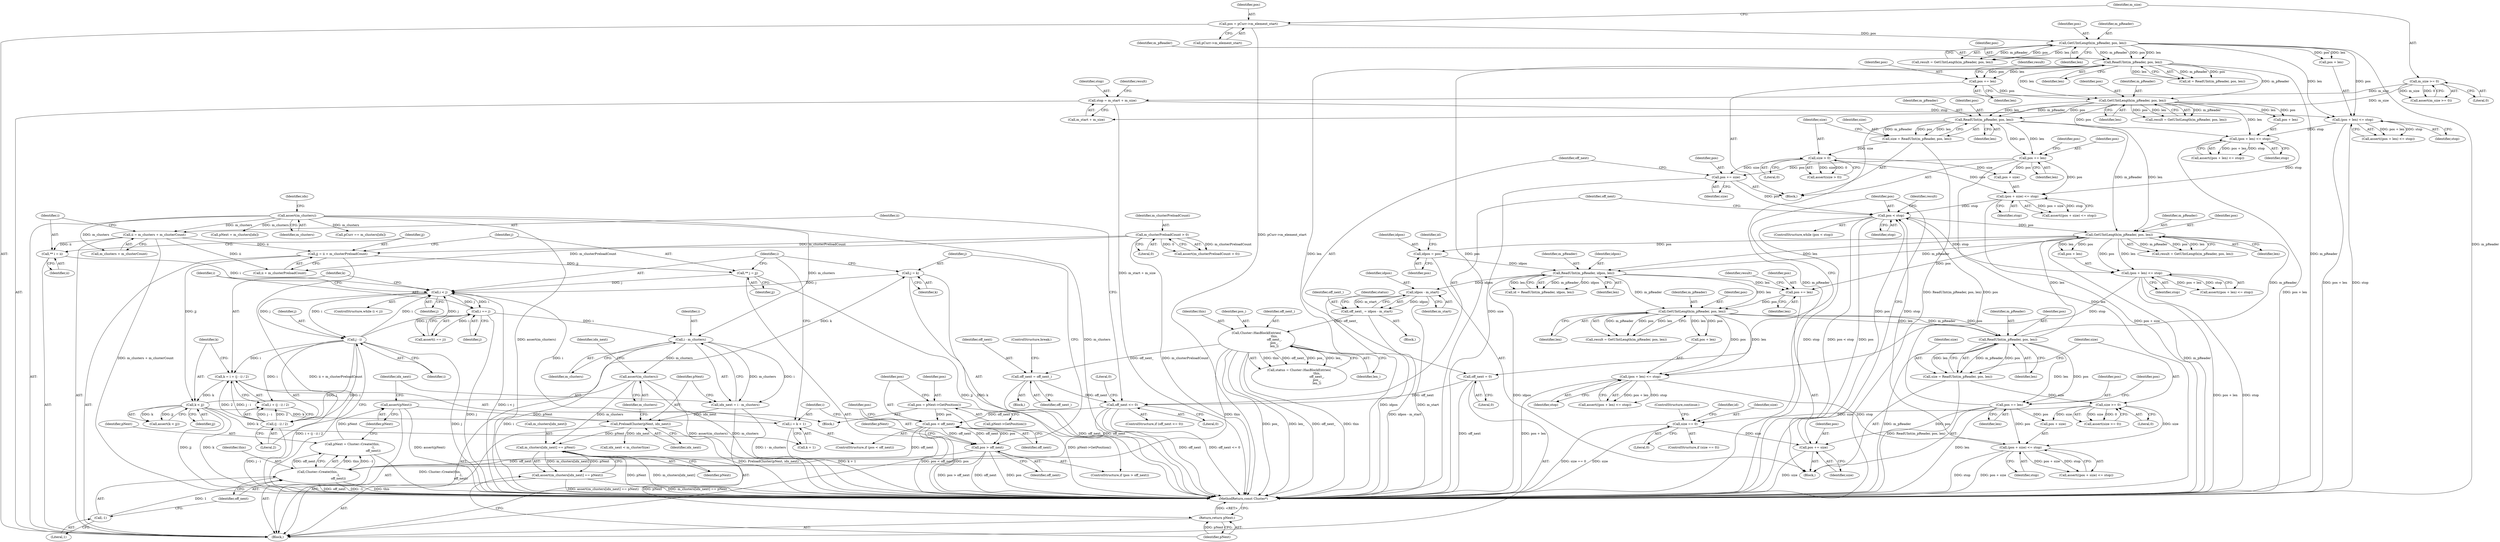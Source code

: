 digraph "1_Android_04839626ed859623901ebd3a5fd483982186b59d_109@array" {
"1000531" [label="(Call,m_clusters[idx_next] == pNext)"];
"1000524" [label="(Call,assert(m_clusters))"];
"1000518" [label="(Call,i - m_clusters)"];
"1000503" [label="(Call,i == j)"];
"1000450" [label="(Call,i < j)"];
"1000437" [label="(Call,** i = ii)"];
"1000431" [label="(Call,ii = m_clusters + m_clusterCount)"];
"1000135" [label="(Call,assert(m_clusters))"];
"1000486" [label="(Call,i = k + 1)"];
"1000464" [label="(Call,k < jj)"];
"1000454" [label="(Call,k = i + (j - i) / 2)"];
"1000459" [label="(Call,j - i)"];
"1000458" [label="(Call,(j - i) / 2)"];
"1000440" [label="(Call,jj = ii + m_clusterPreloadCount)"];
"1000193" [label="(Call,m_clusterPreloadCount > 0)"];
"1000496" [label="(Call,j = k)"];
"1000446" [label="(Call,** j = jj)"];
"1000521" [label="(Call,PreloadCluster(pNext, idx_next))"];
"1000513" [label="(Call,assert(pNext))"];
"1000506" [label="(Call,pNext = Cluster::Create(this,\n                                          -1,\n                                          off_next))"];
"1000508" [label="(Call,Cluster::Create(this,\n                                          -1,\n                                          off_next))"];
"1000404" [label="(Call,Cluster::HasBlockEntries(\n                                    this,\n                                    off_next_,\n                                    pos_,\n                                    len_))"];
"1000394" [label="(Call,off_next_ = idpos - m_start)"];
"1000396" [label="(Call,idpos - m_start)"];
"1000336" [label="(Call,ReadUInt(m_pReader, idpos, len))"];
"1000309" [label="(Call,GetUIntLength(m_pReader, pos, len))"];
"1000366" [label="(Call,ReadUInt(m_pReader, pos, len))"];
"1000349" [label="(Call,GetUIntLength(m_pReader, pos, len))"];
"1000344" [label="(Call,pos += len)"];
"1000276" [label="(Call,ReadUInt(m_pReader, pos, len))"];
"1000259" [label="(Call,GetUIntLength(m_pReader, pos, len))"];
"1000240" [label="(Call,ReadUInt(m_pReader, pos, len))"];
"1000217" [label="(Call,GetUIntLength(m_pReader, pos, len))"];
"1000197" [label="(Call,pos = pCurr->m_element_start)"];
"1000254" [label="(Call,pos += len)"];
"1000301" [label="(Call,pos < stop)"];
"1000293" [label="(Call,pos += size)"];
"1000281" [label="(Call,size > 0)"];
"1000274" [label="(Call,size = ReadUInt(m_pReader, pos, len))"];
"1000284" [label="(Call,pos += len)"];
"1000422" [label="(Call,pos += size)"];
"1000384" [label="(Call,size == 0)"];
"1000371" [label="(Call,size >= 0)"];
"1000364" [label="(Call,size = ReadUInt(m_pReader, pos, len))"];
"1000374" [label="(Call,pos += len)"];
"1000288" [label="(Call,(pos + size) <= stop)"];
"1000268" [label="(Call,(pos + len) <= stop)"];
"1000226" [label="(Call,(pos + len) <= stop)"];
"1000207" [label="(Call,stop = m_start + m_size)"];
"1000203" [label="(Call,m_size >= 0)"];
"1000378" [label="(Call,(pos + size) <= stop)"];
"1000358" [label="(Call,(pos + len) <= stop)"];
"1000318" [label="(Call,(pos + len) <= stop)"];
"1000330" [label="(Call,idpos = pos)"];
"1000510" [label="(Call,-1)"];
"1000426" [label="(Call,off_next <= 0)"];
"1000297" [label="(Call,off_next = 0)"];
"1000418" [label="(Call,off_next = off_next_)"];
"1000493" [label="(Call,pos > off_next)"];
"1000483" [label="(Call,pos < off_next)"];
"1000479" [label="(Call,pos = pNext->GetPosition())"];
"1000516" [label="(Call,idx_next = i - m_clusters)"];
"1000530" [label="(Call,assert(m_clusters[idx_next] == pNext))"];
"1000536" [label="(Return,return pNext;)"];
"1000136" [label="(Identifier,m_clusters)"];
"1000408" [label="(Identifier,len_)"];
"1000288" [label="(Call,(pos + size) <= stop)"];
"1000498" [label="(Identifier,k)"];
"1000422" [label="(Call,pos += size)"];
"1000242" [label="(Identifier,pos)"];
"1000455" [label="(Identifier,k)"];
"1000171" [label="(Call,pNext = m_clusters[idx])"];
"1000520" [label="(Identifier,m_clusters)"];
"1000226" [label="(Call,(pos + len) <= stop)"];
"1000339" [label="(Identifier,len)"];
"1000322" [label="(Identifier,stop)"];
"1000450" [label="(Call,i < j)"];
"1000362" [label="(Identifier,stop)"];
"1000241" [label="(Identifier,m_pReader)"];
"1000479" [label="(Call,pos = pNext->GetPosition())"];
"1000426" [label="(Call,off_next <= 0)"];
"1000319" [label="(Call,pos + len)"];
"1000262" [label="(Identifier,len)"];
"1000504" [label="(Identifier,i)"];
"1000383" [label="(ControlStructure,if (size == 0))"];
"1000257" [label="(Call,result = GetUIntLength(m_pReader, pos, len))"];
"1000507" [label="(Identifier,pNext)"];
"1000402" [label="(Call,status = Cluster::HasBlockEntries(\n                                    this,\n                                    off_next_,\n                                    pos_,\n                                    len_))"];
"1000392" [label="(Block,)"];
"1000398" [label="(Identifier,m_start)"];
"1000243" [label="(Identifier,len)"];
"1000449" [label="(ControlStructure,while (i < j))"];
"1000298" [label="(Identifier,off_next)"];
"1000290" [label="(Identifier,pos)"];
"1000439" [label="(Identifier,ii)"];
"1000512" [label="(Identifier,off_next)"];
"1000367" [label="(Identifier,m_pReader)"];
"1000269" [label="(Call,pos + len)"];
"1000318" [label="(Call,(pos + len) <= stop)"];
"1000488" [label="(Call,k + 1)"];
"1000215" [label="(Call,result = GetUIntLength(m_pReader, pos, len))"];
"1000336" [label="(Call,ReadUInt(m_pReader, idpos, len))"];
"1000307" [label="(Call,result = GetUIntLength(m_pReader, pos, len))"];
"1000219" [label="(Identifier,pos)"];
"1000462" [label="(Literal,2)"];
"1000282" [label="(Identifier,size)"];
"1000451" [label="(Identifier,i)"];
"1000157" [label="(Call,pCurr == m_clusters[idx])"];
"1000517" [label="(Identifier,idx_next)"];
"1000511" [label="(Literal,1)"];
"1000220" [label="(Identifier,len)"];
"1000379" [label="(Call,pos + size)"];
"1000285" [label="(Identifier,pos)"];
"1000496" [label="(Call,j = k)"];
"1000376" [label="(Identifier,len)"];
"1000406" [label="(Identifier,off_next_)"];
"1000452" [label="(Identifier,j)"];
"1000464" [label="(Call,k < jj)"];
"1000493" [label="(Call,pos > off_next)"];
"1000352" [label="(Identifier,len)"];
"1000442" [label="(Call,ii + m_clusterPreloadCount)"];
"1000510" [label="(Call,-1)"];
"1000284" [label="(Call,pos += len)"];
"1000212" [label="(Block,)"];
"1000384" [label="(Call,size == 0)"];
"1000302" [label="(Identifier,pos)"];
"1000195" [label="(Literal,0)"];
"1000497" [label="(Identifier,j)"];
"1000274" [label="(Call,size = ReadUInt(m_pReader, pos, len))"];
"1000309" [label="(Call,GetUIntLength(m_pReader, pos, len))"];
"1000385" [label="(Identifier,size)"];
"1000216" [label="(Identifier,result)"];
"1000299" [label="(Literal,0)"];
"1000537" [label="(Identifier,pNext)"];
"1000365" [label="(Identifier,size)"];
"1000448" [label="(Identifier,jj)"];
"1000279" [label="(Identifier,len)"];
"1000514" [label="(Identifier,pNext)"];
"1000405" [label="(Identifier,this)"];
"1000506" [label="(Call,pNext = Cluster::Create(this,\n                                          -1,\n                                          off_next))"];
"1000368" [label="(Identifier,pos)"];
"1000494" [label="(Identifier,pos)"];
"1000283" [label="(Literal,0)"];
"1000438" [label="(Identifier,i)"];
"1000509" [label="(Identifier,this)"];
"1000227" [label="(Call,pos + len)"];
"1000377" [label="(Call,assert((pos + size) <= stop))"];
"1000404" [label="(Call,Cluster::HasBlockEntries(\n                                    this,\n                                    off_next_,\n                                    pos_,\n                                    len_))"];
"1000255" [label="(Identifier,pos)"];
"1000531" [label="(Call,m_clusters[idx_next] == pNext)"];
"1000387" [label="(ControlStructure,continue;)"];
"1000127" [label="(Block,)"];
"1000492" [label="(ControlStructure,if (pos > off_next))"];
"1000407" [label="(Identifier,pos_)"];
"1000375" [label="(Identifier,pos)"];
"1000369" [label="(Identifier,len)"];
"1000524" [label="(Call,assert(m_clusters))"];
"1000525" [label="(Identifier,m_clusters)"];
"1000501" [label="(Identifier,pNext)"];
"1000350" [label="(Identifier,m_pReader)"];
"1000459" [label="(Call,j - i)"];
"1000192" [label="(Call,assert(m_clusterPreloadCount > 0))"];
"1000532" [label="(Call,m_clusters[idx_next])"];
"1000373" [label="(Literal,0)"];
"1000481" [label="(Call,pNext->GetPosition())"];
"1000432" [label="(Identifier,ii)"];
"1000139" [label="(Identifier,idx)"];
"1000521" [label="(Call,PreloadCluster(pNext, idx_next))"];
"1000346" [label="(Identifier,len)"];
"1000308" [label="(Identifier,result)"];
"1000276" [label="(Call,ReadUInt(m_pReader, pos, len))"];
"1000261" [label="(Identifier,pos)"];
"1000202" [label="(Call,assert(m_size >= 0))"];
"1000295" [label="(Identifier,size)"];
"1000209" [label="(Call,m_start + m_size)"];
"1000218" [label="(Identifier,m_pReader)"];
"1000513" [label="(Call,assert(pNext))"];
"1000301" [label="(Call,pos < stop)"];
"1000418" [label="(Call,off_next = off_next_)"];
"1000487" [label="(Identifier,i)"];
"1000345" [label="(Identifier,pos)"];
"1000503" [label="(Call,i == j)"];
"1000335" [label="(Identifier,id)"];
"1000225" [label="(Call,assert((pos + len) <= stop))"];
"1000425" [label="(ControlStructure,if (off_next <= 0))"];
"1000394" [label="(Call,off_next_ = idpos - m_start)"];
"1000358" [label="(Call,(pos + len) <= stop)"];
"1000372" [label="(Identifier,size)"];
"1000518" [label="(Call,i - m_clusters)"];
"1000304" [label="(Block,)"];
"1000536" [label="(Return,return pNext;)"];
"1000338" [label="(Identifier,idpos)"];
"1000382" [label="(Identifier,stop)"];
"1000380" [label="(Identifier,pos)"];
"1000281" [label="(Call,size > 0)"];
"1000278" [label="(Identifier,pos)"];
"1000259" [label="(Call,GetUIntLength(m_pReader, pos, len))"];
"1000332" [label="(Identifier,pos)"];
"1000456" [label="(Call,i + (j - i) / 2)"];
"1000483" [label="(Call,pos < off_next)"];
"1000420" [label="(Identifier,off_next_)"];
"1000286" [label="(Identifier,len)"];
"1000417" [label="(Block,)"];
"1000486" [label="(Call,i = k + 1)"];
"1000427" [label="(Identifier,off_next)"];
"1000447" [label="(Identifier,j)"];
"1000198" [label="(Identifier,pos)"];
"1000311" [label="(Identifier,pos)"];
"1000421" [label="(ControlStructure,break;)"];
"1000419" [label="(Identifier,off_next)"];
"1000519" [label="(Identifier,i)"];
"1000258" [label="(Identifier,result)"];
"1000485" [label="(Identifier,off_next)"];
"1000522" [label="(Identifier,pNext)"];
"1000502" [label="(Call,assert(i == j))"];
"1000538" [label="(MethodReturn,const Cluster*)"];
"1000482" [label="(ControlStructure,if (pos < off_next))"];
"1000378" [label="(Call,(pos + size) <= stop)"];
"1000454" [label="(Call,k = i + (j - i) / 2)"];
"1000516" [label="(Call,idx_next = i - m_clusters)"];
"1000395" [label="(Identifier,off_next_)"];
"1000528" [label="(Identifier,idx_next)"];
"1000530" [label="(Call,assert(m_clusters[idx_next] == pNext))"];
"1000207" [label="(Call,stop = m_start + m_size)"];
"1000260" [label="(Identifier,m_pReader)"];
"1000197" [label="(Call,pos = pCurr->m_element_start)"];
"1000460" [label="(Identifier,j)"];
"1000199" [label="(Call,pCurr->m_element_start)"];
"1000348" [label="(Identifier,result)"];
"1000364" [label="(Call,size = ReadUInt(m_pReader, pos, len))"];
"1000297" [label="(Call,off_next = 0)"];
"1000351" [label="(Identifier,pos)"];
"1000437" [label="(Call,** i = ii)"];
"1000267" [label="(Call,assert((pos + len) <= stop))"];
"1000357" [label="(Call,assert((pos + len) <= stop))"];
"1000277" [label="(Identifier,m_pReader)"];
"1000370" [label="(Call,assert(size >= 0))"];
"1000431" [label="(Call,ii = m_clusters + m_clusterCount)"];
"1000396" [label="(Call,idpos - m_start)"];
"1000347" [label="(Call,result = GetUIntLength(m_pReader, pos, len))"];
"1000480" [label="(Identifier,pos)"];
"1000374" [label="(Call,pos += len)"];
"1000446" [label="(Call,** j = jj)"];
"1000230" [label="(Identifier,stop)"];
"1000204" [label="(Identifier,m_size)"];
"1000371" [label="(Call,size >= 0)"];
"1000303" [label="(Identifier,stop)"];
"1000461" [label="(Identifier,i)"];
"1000337" [label="(Identifier,m_pReader)"];
"1000312" [label="(Identifier,len)"];
"1000317" [label="(Call,assert((pos + len) <= stop))"];
"1000205" [label="(Literal,0)"];
"1000194" [label="(Identifier,m_clusterPreloadCount)"];
"1000359" [label="(Call,pos + len)"];
"1000386" [label="(Literal,0)"];
"1000135" [label="(Call,assert(m_clusters))"];
"1000463" [label="(Call,assert(k < jj))"];
"1000453" [label="(Block,)"];
"1000344" [label="(Call,pos += len)"];
"1000484" [label="(Identifier,pos)"];
"1000466" [label="(Identifier,jj)"];
"1000256" [label="(Identifier,len)"];
"1000280" [label="(Call,assert(size > 0))"];
"1000330" [label="(Call,idpos = pos)"];
"1000254" [label="(Call,pos += len)"];
"1000508" [label="(Call,Cluster::Create(this,\n                                          -1,\n                                          off_next))"];
"1000240" [label="(Call,ReadUInt(m_pReader, pos, len))"];
"1000433" [label="(Call,m_clusters + m_clusterCount)"];
"1000535" [label="(Identifier,pNext)"];
"1000441" [label="(Identifier,jj)"];
"1000287" [label="(Call,assert((pos + size) <= stop))"];
"1000495" [label="(Identifier,off_next)"];
"1000272" [label="(Identifier,stop)"];
"1000527" [label="(Call,idx_next < m_clusterSize)"];
"1000423" [label="(Identifier,pos)"];
"1000217" [label="(Call,GetUIntLength(m_pReader, pos, len))"];
"1000289" [label="(Call,pos + size)"];
"1000523" [label="(Identifier,idx_next)"];
"1000331" [label="(Identifier,idpos)"];
"1000238" [label="(Call,id = ReadUInt(m_pReader, pos, len))"];
"1000390" [label="(Identifier,id)"];
"1000349" [label="(Call,GetUIntLength(m_pReader, pos, len))"];
"1000300" [label="(ControlStructure,while (pos < stop))"];
"1000193" [label="(Call,m_clusterPreloadCount > 0)"];
"1000458" [label="(Call,(j - i) / 2)"];
"1000440" [label="(Call,jj = ii + m_clusterPreloadCount)"];
"1000293" [label="(Call,pos += size)"];
"1000334" [label="(Call,id = ReadUInt(m_pReader, idpos, len))"];
"1000268" [label="(Call,(pos + len) <= stop)"];
"1000294" [label="(Identifier,pos)"];
"1000275" [label="(Identifier,size)"];
"1000424" [label="(Identifier,size)"];
"1000505" [label="(Identifier,j)"];
"1000292" [label="(Identifier,stop)"];
"1000208" [label="(Identifier,stop)"];
"1000203" [label="(Call,m_size >= 0)"];
"1000397" [label="(Identifier,idpos)"];
"1000428" [label="(Literal,0)"];
"1000403" [label="(Identifier,status)"];
"1000310" [label="(Identifier,m_pReader)"];
"1000366" [label="(Call,ReadUInt(m_pReader, pos, len))"];
"1000465" [label="(Identifier,k)"];
"1000430" [label="(Literal,0)"];
"1000531" -> "1000530"  [label="AST: "];
"1000531" -> "1000535"  [label="CFG: "];
"1000532" -> "1000531"  [label="AST: "];
"1000535" -> "1000531"  [label="AST: "];
"1000530" -> "1000531"  [label="CFG: "];
"1000531" -> "1000538"  [label="DDG: pNext"];
"1000531" -> "1000538"  [label="DDG: m_clusters[idx_next]"];
"1000531" -> "1000530"  [label="DDG: m_clusters[idx_next]"];
"1000531" -> "1000530"  [label="DDG: pNext"];
"1000524" -> "1000531"  [label="DDG: m_clusters"];
"1000521" -> "1000531"  [label="DDG: pNext"];
"1000531" -> "1000536"  [label="DDG: pNext"];
"1000524" -> "1000127"  [label="AST: "];
"1000524" -> "1000525"  [label="CFG: "];
"1000525" -> "1000524"  [label="AST: "];
"1000528" -> "1000524"  [label="CFG: "];
"1000524" -> "1000538"  [label="DDG: m_clusters"];
"1000524" -> "1000538"  [label="DDG: assert(m_clusters)"];
"1000518" -> "1000524"  [label="DDG: m_clusters"];
"1000518" -> "1000516"  [label="AST: "];
"1000518" -> "1000520"  [label="CFG: "];
"1000519" -> "1000518"  [label="AST: "];
"1000520" -> "1000518"  [label="AST: "];
"1000516" -> "1000518"  [label="CFG: "];
"1000518" -> "1000538"  [label="DDG: i"];
"1000518" -> "1000516"  [label="DDG: i"];
"1000518" -> "1000516"  [label="DDG: m_clusters"];
"1000503" -> "1000518"  [label="DDG: i"];
"1000135" -> "1000518"  [label="DDG: m_clusters"];
"1000503" -> "1000502"  [label="AST: "];
"1000503" -> "1000505"  [label="CFG: "];
"1000504" -> "1000503"  [label="AST: "];
"1000505" -> "1000503"  [label="AST: "];
"1000502" -> "1000503"  [label="CFG: "];
"1000503" -> "1000538"  [label="DDG: j"];
"1000503" -> "1000502"  [label="DDG: i"];
"1000503" -> "1000502"  [label="DDG: j"];
"1000450" -> "1000503"  [label="DDG: i"];
"1000450" -> "1000503"  [label="DDG: j"];
"1000450" -> "1000449"  [label="AST: "];
"1000450" -> "1000452"  [label="CFG: "];
"1000451" -> "1000450"  [label="AST: "];
"1000452" -> "1000450"  [label="AST: "];
"1000455" -> "1000450"  [label="CFG: "];
"1000504" -> "1000450"  [label="CFG: "];
"1000450" -> "1000538"  [label="DDG: i < j"];
"1000437" -> "1000450"  [label="DDG: i"];
"1000486" -> "1000450"  [label="DDG: i"];
"1000459" -> "1000450"  [label="DDG: i"];
"1000459" -> "1000450"  [label="DDG: j"];
"1000496" -> "1000450"  [label="DDG: j"];
"1000446" -> "1000450"  [label="DDG: j"];
"1000450" -> "1000459"  [label="DDG: j"];
"1000450" -> "1000459"  [label="DDG: i"];
"1000437" -> "1000127"  [label="AST: "];
"1000437" -> "1000439"  [label="CFG: "];
"1000438" -> "1000437"  [label="AST: "];
"1000439" -> "1000437"  [label="AST: "];
"1000441" -> "1000437"  [label="CFG: "];
"1000431" -> "1000437"  [label="DDG: ii"];
"1000431" -> "1000127"  [label="AST: "];
"1000431" -> "1000433"  [label="CFG: "];
"1000432" -> "1000431"  [label="AST: "];
"1000433" -> "1000431"  [label="AST: "];
"1000438" -> "1000431"  [label="CFG: "];
"1000431" -> "1000538"  [label="DDG: m_clusters + m_clusterCount"];
"1000135" -> "1000431"  [label="DDG: m_clusters"];
"1000431" -> "1000440"  [label="DDG: ii"];
"1000431" -> "1000442"  [label="DDG: ii"];
"1000135" -> "1000127"  [label="AST: "];
"1000135" -> "1000136"  [label="CFG: "];
"1000136" -> "1000135"  [label="AST: "];
"1000139" -> "1000135"  [label="CFG: "];
"1000135" -> "1000538"  [label="DDG: assert(m_clusters)"];
"1000135" -> "1000538"  [label="DDG: m_clusters"];
"1000135" -> "1000157"  [label="DDG: m_clusters"];
"1000135" -> "1000171"  [label="DDG: m_clusters"];
"1000135" -> "1000433"  [label="DDG: m_clusters"];
"1000486" -> "1000482"  [label="AST: "];
"1000486" -> "1000488"  [label="CFG: "];
"1000487" -> "1000486"  [label="AST: "];
"1000488" -> "1000486"  [label="AST: "];
"1000451" -> "1000486"  [label="CFG: "];
"1000486" -> "1000538"  [label="DDG: k + 1"];
"1000464" -> "1000486"  [label="DDG: k"];
"1000464" -> "1000463"  [label="AST: "];
"1000464" -> "1000466"  [label="CFG: "];
"1000465" -> "1000464"  [label="AST: "];
"1000466" -> "1000464"  [label="AST: "];
"1000463" -> "1000464"  [label="CFG: "];
"1000464" -> "1000538"  [label="DDG: k"];
"1000464" -> "1000538"  [label="DDG: jj"];
"1000464" -> "1000463"  [label="DDG: k"];
"1000464" -> "1000463"  [label="DDG: jj"];
"1000454" -> "1000464"  [label="DDG: k"];
"1000440" -> "1000464"  [label="DDG: jj"];
"1000464" -> "1000488"  [label="DDG: k"];
"1000464" -> "1000496"  [label="DDG: k"];
"1000454" -> "1000453"  [label="AST: "];
"1000454" -> "1000456"  [label="CFG: "];
"1000455" -> "1000454"  [label="AST: "];
"1000456" -> "1000454"  [label="AST: "];
"1000465" -> "1000454"  [label="CFG: "];
"1000454" -> "1000538"  [label="DDG: i + (j - i) / 2"];
"1000459" -> "1000454"  [label="DDG: i"];
"1000458" -> "1000454"  [label="DDG: j - i"];
"1000458" -> "1000454"  [label="DDG: 2"];
"1000459" -> "1000458"  [label="AST: "];
"1000459" -> "1000461"  [label="CFG: "];
"1000460" -> "1000459"  [label="AST: "];
"1000461" -> "1000459"  [label="AST: "];
"1000462" -> "1000459"  [label="CFG: "];
"1000459" -> "1000538"  [label="DDG: j"];
"1000459" -> "1000456"  [label="DDG: i"];
"1000459" -> "1000458"  [label="DDG: j"];
"1000459" -> "1000458"  [label="DDG: i"];
"1000458" -> "1000456"  [label="AST: "];
"1000458" -> "1000462"  [label="CFG: "];
"1000462" -> "1000458"  [label="AST: "];
"1000456" -> "1000458"  [label="CFG: "];
"1000458" -> "1000538"  [label="DDG: j - i"];
"1000458" -> "1000456"  [label="DDG: j - i"];
"1000458" -> "1000456"  [label="DDG: 2"];
"1000440" -> "1000127"  [label="AST: "];
"1000440" -> "1000442"  [label="CFG: "];
"1000441" -> "1000440"  [label="AST: "];
"1000442" -> "1000440"  [label="AST: "];
"1000447" -> "1000440"  [label="CFG: "];
"1000440" -> "1000538"  [label="DDG: ii + m_clusterPreloadCount"];
"1000193" -> "1000440"  [label="DDG: m_clusterPreloadCount"];
"1000440" -> "1000446"  [label="DDG: jj"];
"1000193" -> "1000192"  [label="AST: "];
"1000193" -> "1000195"  [label="CFG: "];
"1000194" -> "1000193"  [label="AST: "];
"1000195" -> "1000193"  [label="AST: "];
"1000192" -> "1000193"  [label="CFG: "];
"1000193" -> "1000538"  [label="DDG: m_clusterPreloadCount"];
"1000193" -> "1000192"  [label="DDG: m_clusterPreloadCount"];
"1000193" -> "1000192"  [label="DDG: 0"];
"1000193" -> "1000442"  [label="DDG: m_clusterPreloadCount"];
"1000496" -> "1000492"  [label="AST: "];
"1000496" -> "1000498"  [label="CFG: "];
"1000497" -> "1000496"  [label="AST: "];
"1000498" -> "1000496"  [label="AST: "];
"1000451" -> "1000496"  [label="CFG: "];
"1000496" -> "1000538"  [label="DDG: k"];
"1000446" -> "1000127"  [label="AST: "];
"1000446" -> "1000448"  [label="CFG: "];
"1000447" -> "1000446"  [label="AST: "];
"1000448" -> "1000446"  [label="AST: "];
"1000451" -> "1000446"  [label="CFG: "];
"1000446" -> "1000538"  [label="DDG: jj"];
"1000521" -> "1000127"  [label="AST: "];
"1000521" -> "1000523"  [label="CFG: "];
"1000522" -> "1000521"  [label="AST: "];
"1000523" -> "1000521"  [label="AST: "];
"1000525" -> "1000521"  [label="CFG: "];
"1000521" -> "1000538"  [label="DDG: PreloadCluster(pNext, idx_next)"];
"1000513" -> "1000521"  [label="DDG: pNext"];
"1000516" -> "1000521"  [label="DDG: idx_next"];
"1000521" -> "1000527"  [label="DDG: idx_next"];
"1000513" -> "1000127"  [label="AST: "];
"1000513" -> "1000514"  [label="CFG: "];
"1000514" -> "1000513"  [label="AST: "];
"1000517" -> "1000513"  [label="CFG: "];
"1000513" -> "1000538"  [label="DDG: assert(pNext)"];
"1000506" -> "1000513"  [label="DDG: pNext"];
"1000506" -> "1000127"  [label="AST: "];
"1000506" -> "1000508"  [label="CFG: "];
"1000507" -> "1000506"  [label="AST: "];
"1000508" -> "1000506"  [label="AST: "];
"1000514" -> "1000506"  [label="CFG: "];
"1000506" -> "1000538"  [label="DDG: Cluster::Create(this,\n                                          -1,\n                                          off_next)"];
"1000508" -> "1000506"  [label="DDG: this"];
"1000508" -> "1000506"  [label="DDG: -1"];
"1000508" -> "1000506"  [label="DDG: off_next"];
"1000508" -> "1000512"  [label="CFG: "];
"1000509" -> "1000508"  [label="AST: "];
"1000510" -> "1000508"  [label="AST: "];
"1000512" -> "1000508"  [label="AST: "];
"1000508" -> "1000538"  [label="DDG: this"];
"1000508" -> "1000538"  [label="DDG: off_next"];
"1000508" -> "1000538"  [label="DDG: -1"];
"1000404" -> "1000508"  [label="DDG: this"];
"1000510" -> "1000508"  [label="DDG: 1"];
"1000426" -> "1000508"  [label="DDG: off_next"];
"1000493" -> "1000508"  [label="DDG: off_next"];
"1000483" -> "1000508"  [label="DDG: off_next"];
"1000404" -> "1000402"  [label="AST: "];
"1000404" -> "1000408"  [label="CFG: "];
"1000405" -> "1000404"  [label="AST: "];
"1000406" -> "1000404"  [label="AST: "];
"1000407" -> "1000404"  [label="AST: "];
"1000408" -> "1000404"  [label="AST: "];
"1000402" -> "1000404"  [label="CFG: "];
"1000404" -> "1000538"  [label="DDG: this"];
"1000404" -> "1000538"  [label="DDG: pos_"];
"1000404" -> "1000538"  [label="DDG: len_"];
"1000404" -> "1000538"  [label="DDG: off_next_"];
"1000404" -> "1000402"  [label="DDG: this"];
"1000404" -> "1000402"  [label="DDG: off_next_"];
"1000404" -> "1000402"  [label="DDG: pos_"];
"1000404" -> "1000402"  [label="DDG: len_"];
"1000394" -> "1000404"  [label="DDG: off_next_"];
"1000404" -> "1000418"  [label="DDG: off_next_"];
"1000394" -> "1000392"  [label="AST: "];
"1000394" -> "1000396"  [label="CFG: "];
"1000395" -> "1000394"  [label="AST: "];
"1000396" -> "1000394"  [label="AST: "];
"1000403" -> "1000394"  [label="CFG: "];
"1000394" -> "1000538"  [label="DDG: idpos - m_start"];
"1000396" -> "1000394"  [label="DDG: idpos"];
"1000396" -> "1000394"  [label="DDG: m_start"];
"1000396" -> "1000398"  [label="CFG: "];
"1000397" -> "1000396"  [label="AST: "];
"1000398" -> "1000396"  [label="AST: "];
"1000396" -> "1000538"  [label="DDG: idpos"];
"1000396" -> "1000538"  [label="DDG: m_start"];
"1000336" -> "1000396"  [label="DDG: idpos"];
"1000336" -> "1000334"  [label="AST: "];
"1000336" -> "1000339"  [label="CFG: "];
"1000337" -> "1000336"  [label="AST: "];
"1000338" -> "1000336"  [label="AST: "];
"1000339" -> "1000336"  [label="AST: "];
"1000334" -> "1000336"  [label="CFG: "];
"1000336" -> "1000538"  [label="DDG: idpos"];
"1000336" -> "1000334"  [label="DDG: m_pReader"];
"1000336" -> "1000334"  [label="DDG: idpos"];
"1000336" -> "1000334"  [label="DDG: len"];
"1000309" -> "1000336"  [label="DDG: m_pReader"];
"1000309" -> "1000336"  [label="DDG: len"];
"1000330" -> "1000336"  [label="DDG: idpos"];
"1000336" -> "1000344"  [label="DDG: len"];
"1000336" -> "1000349"  [label="DDG: m_pReader"];
"1000336" -> "1000349"  [label="DDG: len"];
"1000309" -> "1000307"  [label="AST: "];
"1000309" -> "1000312"  [label="CFG: "];
"1000310" -> "1000309"  [label="AST: "];
"1000311" -> "1000309"  [label="AST: "];
"1000312" -> "1000309"  [label="AST: "];
"1000307" -> "1000309"  [label="CFG: "];
"1000309" -> "1000538"  [label="DDG: m_pReader"];
"1000309" -> "1000307"  [label="DDG: m_pReader"];
"1000309" -> "1000307"  [label="DDG: pos"];
"1000309" -> "1000307"  [label="DDG: len"];
"1000366" -> "1000309"  [label="DDG: m_pReader"];
"1000366" -> "1000309"  [label="DDG: len"];
"1000276" -> "1000309"  [label="DDG: m_pReader"];
"1000276" -> "1000309"  [label="DDG: len"];
"1000301" -> "1000309"  [label="DDG: pos"];
"1000309" -> "1000318"  [label="DDG: pos"];
"1000309" -> "1000318"  [label="DDG: len"];
"1000309" -> "1000319"  [label="DDG: pos"];
"1000309" -> "1000319"  [label="DDG: len"];
"1000309" -> "1000330"  [label="DDG: pos"];
"1000309" -> "1000344"  [label="DDG: pos"];
"1000366" -> "1000364"  [label="AST: "];
"1000366" -> "1000369"  [label="CFG: "];
"1000367" -> "1000366"  [label="AST: "];
"1000368" -> "1000366"  [label="AST: "];
"1000369" -> "1000366"  [label="AST: "];
"1000364" -> "1000366"  [label="CFG: "];
"1000366" -> "1000538"  [label="DDG: m_pReader"];
"1000366" -> "1000364"  [label="DDG: m_pReader"];
"1000366" -> "1000364"  [label="DDG: pos"];
"1000366" -> "1000364"  [label="DDG: len"];
"1000349" -> "1000366"  [label="DDG: m_pReader"];
"1000349" -> "1000366"  [label="DDG: pos"];
"1000349" -> "1000366"  [label="DDG: len"];
"1000366" -> "1000374"  [label="DDG: len"];
"1000366" -> "1000374"  [label="DDG: pos"];
"1000349" -> "1000347"  [label="AST: "];
"1000349" -> "1000352"  [label="CFG: "];
"1000350" -> "1000349"  [label="AST: "];
"1000351" -> "1000349"  [label="AST: "];
"1000352" -> "1000349"  [label="AST: "];
"1000347" -> "1000349"  [label="CFG: "];
"1000349" -> "1000347"  [label="DDG: m_pReader"];
"1000349" -> "1000347"  [label="DDG: pos"];
"1000349" -> "1000347"  [label="DDG: len"];
"1000344" -> "1000349"  [label="DDG: pos"];
"1000349" -> "1000358"  [label="DDG: pos"];
"1000349" -> "1000358"  [label="DDG: len"];
"1000349" -> "1000359"  [label="DDG: pos"];
"1000349" -> "1000359"  [label="DDG: len"];
"1000344" -> "1000304"  [label="AST: "];
"1000344" -> "1000346"  [label="CFG: "];
"1000345" -> "1000344"  [label="AST: "];
"1000346" -> "1000344"  [label="AST: "];
"1000348" -> "1000344"  [label="CFG: "];
"1000276" -> "1000274"  [label="AST: "];
"1000276" -> "1000279"  [label="CFG: "];
"1000277" -> "1000276"  [label="AST: "];
"1000278" -> "1000276"  [label="AST: "];
"1000279" -> "1000276"  [label="AST: "];
"1000274" -> "1000276"  [label="CFG: "];
"1000276" -> "1000538"  [label="DDG: m_pReader"];
"1000276" -> "1000274"  [label="DDG: m_pReader"];
"1000276" -> "1000274"  [label="DDG: pos"];
"1000276" -> "1000274"  [label="DDG: len"];
"1000259" -> "1000276"  [label="DDG: m_pReader"];
"1000259" -> "1000276"  [label="DDG: pos"];
"1000259" -> "1000276"  [label="DDG: len"];
"1000276" -> "1000284"  [label="DDG: len"];
"1000276" -> "1000284"  [label="DDG: pos"];
"1000259" -> "1000257"  [label="AST: "];
"1000259" -> "1000262"  [label="CFG: "];
"1000260" -> "1000259"  [label="AST: "];
"1000261" -> "1000259"  [label="AST: "];
"1000262" -> "1000259"  [label="AST: "];
"1000257" -> "1000259"  [label="CFG: "];
"1000259" -> "1000257"  [label="DDG: m_pReader"];
"1000259" -> "1000257"  [label="DDG: pos"];
"1000259" -> "1000257"  [label="DDG: len"];
"1000240" -> "1000259"  [label="DDG: m_pReader"];
"1000240" -> "1000259"  [label="DDG: len"];
"1000254" -> "1000259"  [label="DDG: pos"];
"1000259" -> "1000268"  [label="DDG: pos"];
"1000259" -> "1000268"  [label="DDG: len"];
"1000259" -> "1000269"  [label="DDG: pos"];
"1000259" -> "1000269"  [label="DDG: len"];
"1000240" -> "1000238"  [label="AST: "];
"1000240" -> "1000243"  [label="CFG: "];
"1000241" -> "1000240"  [label="AST: "];
"1000242" -> "1000240"  [label="AST: "];
"1000243" -> "1000240"  [label="AST: "];
"1000238" -> "1000240"  [label="CFG: "];
"1000240" -> "1000538"  [label="DDG: pos"];
"1000240" -> "1000538"  [label="DDG: m_pReader"];
"1000240" -> "1000538"  [label="DDG: len"];
"1000240" -> "1000238"  [label="DDG: m_pReader"];
"1000240" -> "1000238"  [label="DDG: pos"];
"1000240" -> "1000238"  [label="DDG: len"];
"1000217" -> "1000240"  [label="DDG: m_pReader"];
"1000217" -> "1000240"  [label="DDG: pos"];
"1000217" -> "1000240"  [label="DDG: len"];
"1000240" -> "1000254"  [label="DDG: len"];
"1000240" -> "1000254"  [label="DDG: pos"];
"1000217" -> "1000215"  [label="AST: "];
"1000217" -> "1000220"  [label="CFG: "];
"1000218" -> "1000217"  [label="AST: "];
"1000219" -> "1000217"  [label="AST: "];
"1000220" -> "1000217"  [label="AST: "];
"1000215" -> "1000217"  [label="CFG: "];
"1000217" -> "1000538"  [label="DDG: m_pReader"];
"1000217" -> "1000215"  [label="DDG: m_pReader"];
"1000217" -> "1000215"  [label="DDG: pos"];
"1000217" -> "1000215"  [label="DDG: len"];
"1000197" -> "1000217"  [label="DDG: pos"];
"1000217" -> "1000226"  [label="DDG: pos"];
"1000217" -> "1000226"  [label="DDG: len"];
"1000217" -> "1000227"  [label="DDG: pos"];
"1000217" -> "1000227"  [label="DDG: len"];
"1000197" -> "1000127"  [label="AST: "];
"1000197" -> "1000199"  [label="CFG: "];
"1000198" -> "1000197"  [label="AST: "];
"1000199" -> "1000197"  [label="AST: "];
"1000204" -> "1000197"  [label="CFG: "];
"1000197" -> "1000538"  [label="DDG: pCurr->m_element_start"];
"1000254" -> "1000212"  [label="AST: "];
"1000254" -> "1000256"  [label="CFG: "];
"1000255" -> "1000254"  [label="AST: "];
"1000256" -> "1000254"  [label="AST: "];
"1000258" -> "1000254"  [label="CFG: "];
"1000301" -> "1000300"  [label="AST: "];
"1000301" -> "1000303"  [label="CFG: "];
"1000302" -> "1000301"  [label="AST: "];
"1000303" -> "1000301"  [label="AST: "];
"1000308" -> "1000301"  [label="CFG: "];
"1000427" -> "1000301"  [label="CFG: "];
"1000301" -> "1000538"  [label="DDG: stop"];
"1000301" -> "1000538"  [label="DDG: pos < stop"];
"1000301" -> "1000538"  [label="DDG: pos"];
"1000293" -> "1000301"  [label="DDG: pos"];
"1000422" -> "1000301"  [label="DDG: pos"];
"1000374" -> "1000301"  [label="DDG: pos"];
"1000288" -> "1000301"  [label="DDG: stop"];
"1000378" -> "1000301"  [label="DDG: stop"];
"1000301" -> "1000318"  [label="DDG: stop"];
"1000293" -> "1000212"  [label="AST: "];
"1000293" -> "1000295"  [label="CFG: "];
"1000294" -> "1000293"  [label="AST: "];
"1000295" -> "1000293"  [label="AST: "];
"1000298" -> "1000293"  [label="CFG: "];
"1000293" -> "1000538"  [label="DDG: size"];
"1000281" -> "1000293"  [label="DDG: size"];
"1000284" -> "1000293"  [label="DDG: pos"];
"1000281" -> "1000280"  [label="AST: "];
"1000281" -> "1000283"  [label="CFG: "];
"1000282" -> "1000281"  [label="AST: "];
"1000283" -> "1000281"  [label="AST: "];
"1000280" -> "1000281"  [label="CFG: "];
"1000281" -> "1000280"  [label="DDG: size"];
"1000281" -> "1000280"  [label="DDG: 0"];
"1000274" -> "1000281"  [label="DDG: size"];
"1000281" -> "1000288"  [label="DDG: size"];
"1000281" -> "1000289"  [label="DDG: size"];
"1000274" -> "1000212"  [label="AST: "];
"1000275" -> "1000274"  [label="AST: "];
"1000282" -> "1000274"  [label="CFG: "];
"1000274" -> "1000538"  [label="DDG: ReadUInt(m_pReader, pos, len)"];
"1000284" -> "1000212"  [label="AST: "];
"1000284" -> "1000286"  [label="CFG: "];
"1000285" -> "1000284"  [label="AST: "];
"1000286" -> "1000284"  [label="AST: "];
"1000290" -> "1000284"  [label="CFG: "];
"1000284" -> "1000538"  [label="DDG: len"];
"1000284" -> "1000288"  [label="DDG: pos"];
"1000284" -> "1000289"  [label="DDG: pos"];
"1000422" -> "1000304"  [label="AST: "];
"1000422" -> "1000424"  [label="CFG: "];
"1000423" -> "1000422"  [label="AST: "];
"1000424" -> "1000422"  [label="AST: "];
"1000302" -> "1000422"  [label="CFG: "];
"1000422" -> "1000538"  [label="DDG: size"];
"1000384" -> "1000422"  [label="DDG: size"];
"1000374" -> "1000422"  [label="DDG: pos"];
"1000384" -> "1000383"  [label="AST: "];
"1000384" -> "1000386"  [label="CFG: "];
"1000385" -> "1000384"  [label="AST: "];
"1000386" -> "1000384"  [label="AST: "];
"1000387" -> "1000384"  [label="CFG: "];
"1000390" -> "1000384"  [label="CFG: "];
"1000384" -> "1000538"  [label="DDG: size == 0"];
"1000384" -> "1000538"  [label="DDG: size"];
"1000371" -> "1000384"  [label="DDG: size"];
"1000371" -> "1000370"  [label="AST: "];
"1000371" -> "1000373"  [label="CFG: "];
"1000372" -> "1000371"  [label="AST: "];
"1000373" -> "1000371"  [label="AST: "];
"1000370" -> "1000371"  [label="CFG: "];
"1000371" -> "1000370"  [label="DDG: size"];
"1000371" -> "1000370"  [label="DDG: 0"];
"1000364" -> "1000371"  [label="DDG: size"];
"1000371" -> "1000378"  [label="DDG: size"];
"1000371" -> "1000379"  [label="DDG: size"];
"1000364" -> "1000304"  [label="AST: "];
"1000365" -> "1000364"  [label="AST: "];
"1000372" -> "1000364"  [label="CFG: "];
"1000364" -> "1000538"  [label="DDG: ReadUInt(m_pReader, pos, len)"];
"1000374" -> "1000304"  [label="AST: "];
"1000374" -> "1000376"  [label="CFG: "];
"1000375" -> "1000374"  [label="AST: "];
"1000376" -> "1000374"  [label="AST: "];
"1000380" -> "1000374"  [label="CFG: "];
"1000374" -> "1000538"  [label="DDG: len"];
"1000374" -> "1000378"  [label="DDG: pos"];
"1000374" -> "1000379"  [label="DDG: pos"];
"1000288" -> "1000287"  [label="AST: "];
"1000288" -> "1000292"  [label="CFG: "];
"1000289" -> "1000288"  [label="AST: "];
"1000292" -> "1000288"  [label="AST: "];
"1000287" -> "1000288"  [label="CFG: "];
"1000288" -> "1000538"  [label="DDG: pos + size"];
"1000288" -> "1000287"  [label="DDG: pos + size"];
"1000288" -> "1000287"  [label="DDG: stop"];
"1000268" -> "1000288"  [label="DDG: stop"];
"1000268" -> "1000267"  [label="AST: "];
"1000268" -> "1000272"  [label="CFG: "];
"1000269" -> "1000268"  [label="AST: "];
"1000272" -> "1000268"  [label="AST: "];
"1000267" -> "1000268"  [label="CFG: "];
"1000268" -> "1000538"  [label="DDG: pos + len"];
"1000268" -> "1000267"  [label="DDG: pos + len"];
"1000268" -> "1000267"  [label="DDG: stop"];
"1000226" -> "1000268"  [label="DDG: stop"];
"1000226" -> "1000225"  [label="AST: "];
"1000226" -> "1000230"  [label="CFG: "];
"1000227" -> "1000226"  [label="AST: "];
"1000230" -> "1000226"  [label="AST: "];
"1000225" -> "1000226"  [label="CFG: "];
"1000226" -> "1000538"  [label="DDG: pos + len"];
"1000226" -> "1000538"  [label="DDG: stop"];
"1000226" -> "1000225"  [label="DDG: pos + len"];
"1000226" -> "1000225"  [label="DDG: stop"];
"1000207" -> "1000226"  [label="DDG: stop"];
"1000207" -> "1000127"  [label="AST: "];
"1000207" -> "1000209"  [label="CFG: "];
"1000208" -> "1000207"  [label="AST: "];
"1000209" -> "1000207"  [label="AST: "];
"1000216" -> "1000207"  [label="CFG: "];
"1000207" -> "1000538"  [label="DDG: m_start + m_size"];
"1000203" -> "1000207"  [label="DDG: m_size"];
"1000203" -> "1000202"  [label="AST: "];
"1000203" -> "1000205"  [label="CFG: "];
"1000204" -> "1000203"  [label="AST: "];
"1000205" -> "1000203"  [label="AST: "];
"1000202" -> "1000203"  [label="CFG: "];
"1000203" -> "1000202"  [label="DDG: m_size"];
"1000203" -> "1000202"  [label="DDG: 0"];
"1000203" -> "1000209"  [label="DDG: m_size"];
"1000378" -> "1000377"  [label="AST: "];
"1000378" -> "1000382"  [label="CFG: "];
"1000379" -> "1000378"  [label="AST: "];
"1000382" -> "1000378"  [label="AST: "];
"1000377" -> "1000378"  [label="CFG: "];
"1000378" -> "1000538"  [label="DDG: pos + size"];
"1000378" -> "1000538"  [label="DDG: stop"];
"1000378" -> "1000377"  [label="DDG: pos + size"];
"1000378" -> "1000377"  [label="DDG: stop"];
"1000358" -> "1000378"  [label="DDG: stop"];
"1000358" -> "1000357"  [label="AST: "];
"1000358" -> "1000362"  [label="CFG: "];
"1000359" -> "1000358"  [label="AST: "];
"1000362" -> "1000358"  [label="AST: "];
"1000357" -> "1000358"  [label="CFG: "];
"1000358" -> "1000538"  [label="DDG: pos + len"];
"1000358" -> "1000357"  [label="DDG: pos + len"];
"1000358" -> "1000357"  [label="DDG: stop"];
"1000318" -> "1000358"  [label="DDG: stop"];
"1000318" -> "1000317"  [label="AST: "];
"1000318" -> "1000322"  [label="CFG: "];
"1000319" -> "1000318"  [label="AST: "];
"1000322" -> "1000318"  [label="AST: "];
"1000317" -> "1000318"  [label="CFG: "];
"1000318" -> "1000538"  [label="DDG: pos + len"];
"1000318" -> "1000538"  [label="DDG: stop"];
"1000318" -> "1000317"  [label="DDG: pos + len"];
"1000318" -> "1000317"  [label="DDG: stop"];
"1000330" -> "1000304"  [label="AST: "];
"1000330" -> "1000332"  [label="CFG: "];
"1000331" -> "1000330"  [label="AST: "];
"1000332" -> "1000330"  [label="AST: "];
"1000335" -> "1000330"  [label="CFG: "];
"1000510" -> "1000511"  [label="CFG: "];
"1000511" -> "1000510"  [label="AST: "];
"1000512" -> "1000510"  [label="CFG: "];
"1000426" -> "1000425"  [label="AST: "];
"1000426" -> "1000428"  [label="CFG: "];
"1000427" -> "1000426"  [label="AST: "];
"1000428" -> "1000426"  [label="AST: "];
"1000430" -> "1000426"  [label="CFG: "];
"1000432" -> "1000426"  [label="CFG: "];
"1000426" -> "1000538"  [label="DDG: off_next"];
"1000426" -> "1000538"  [label="DDG: off_next <= 0"];
"1000297" -> "1000426"  [label="DDG: off_next"];
"1000418" -> "1000426"  [label="DDG: off_next"];
"1000426" -> "1000483"  [label="DDG: off_next"];
"1000297" -> "1000127"  [label="AST: "];
"1000297" -> "1000299"  [label="CFG: "];
"1000298" -> "1000297"  [label="AST: "];
"1000299" -> "1000297"  [label="AST: "];
"1000302" -> "1000297"  [label="CFG: "];
"1000297" -> "1000538"  [label="DDG: off_next"];
"1000418" -> "1000417"  [label="AST: "];
"1000418" -> "1000420"  [label="CFG: "];
"1000419" -> "1000418"  [label="AST: "];
"1000420" -> "1000418"  [label="AST: "];
"1000421" -> "1000418"  [label="CFG: "];
"1000418" -> "1000538"  [label="DDG: off_next_"];
"1000493" -> "1000492"  [label="AST: "];
"1000493" -> "1000495"  [label="CFG: "];
"1000494" -> "1000493"  [label="AST: "];
"1000495" -> "1000493"  [label="AST: "];
"1000497" -> "1000493"  [label="CFG: "];
"1000501" -> "1000493"  [label="CFG: "];
"1000493" -> "1000538"  [label="DDG: pos"];
"1000493" -> "1000538"  [label="DDG: pos > off_next"];
"1000493" -> "1000538"  [label="DDG: off_next"];
"1000493" -> "1000483"  [label="DDG: off_next"];
"1000483" -> "1000493"  [label="DDG: pos"];
"1000483" -> "1000493"  [label="DDG: off_next"];
"1000483" -> "1000482"  [label="AST: "];
"1000483" -> "1000485"  [label="CFG: "];
"1000484" -> "1000483"  [label="AST: "];
"1000485" -> "1000483"  [label="AST: "];
"1000487" -> "1000483"  [label="CFG: "];
"1000494" -> "1000483"  [label="CFG: "];
"1000483" -> "1000538"  [label="DDG: pos < off_next"];
"1000483" -> "1000538"  [label="DDG: pos"];
"1000479" -> "1000483"  [label="DDG: pos"];
"1000479" -> "1000453"  [label="AST: "];
"1000479" -> "1000481"  [label="CFG: "];
"1000480" -> "1000479"  [label="AST: "];
"1000481" -> "1000479"  [label="AST: "];
"1000484" -> "1000479"  [label="CFG: "];
"1000479" -> "1000538"  [label="DDG: pNext->GetPosition()"];
"1000516" -> "1000127"  [label="AST: "];
"1000517" -> "1000516"  [label="AST: "];
"1000522" -> "1000516"  [label="CFG: "];
"1000516" -> "1000538"  [label="DDG: i - m_clusters"];
"1000530" -> "1000127"  [label="AST: "];
"1000537" -> "1000530"  [label="CFG: "];
"1000530" -> "1000538"  [label="DDG: m_clusters[idx_next] == pNext"];
"1000530" -> "1000538"  [label="DDG: assert(m_clusters[idx_next] == pNext)"];
"1000536" -> "1000127"  [label="AST: "];
"1000536" -> "1000537"  [label="CFG: "];
"1000537" -> "1000536"  [label="AST: "];
"1000538" -> "1000536"  [label="CFG: "];
"1000536" -> "1000538"  [label="DDG: <RET>"];
"1000537" -> "1000536"  [label="DDG: pNext"];
}
